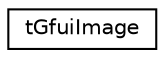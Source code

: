 digraph "Graphical Class Hierarchy"
{
  edge [fontname="Helvetica",fontsize="10",labelfontname="Helvetica",labelfontsize="10"];
  node [fontname="Helvetica",fontsize="10",shape=record];
  rankdir="LR";
  Node1 [label="tGfuiImage",height=0.2,width=0.4,color="black", fillcolor="white", style="filled",URL="$structt_gfui_image.html"];
}
